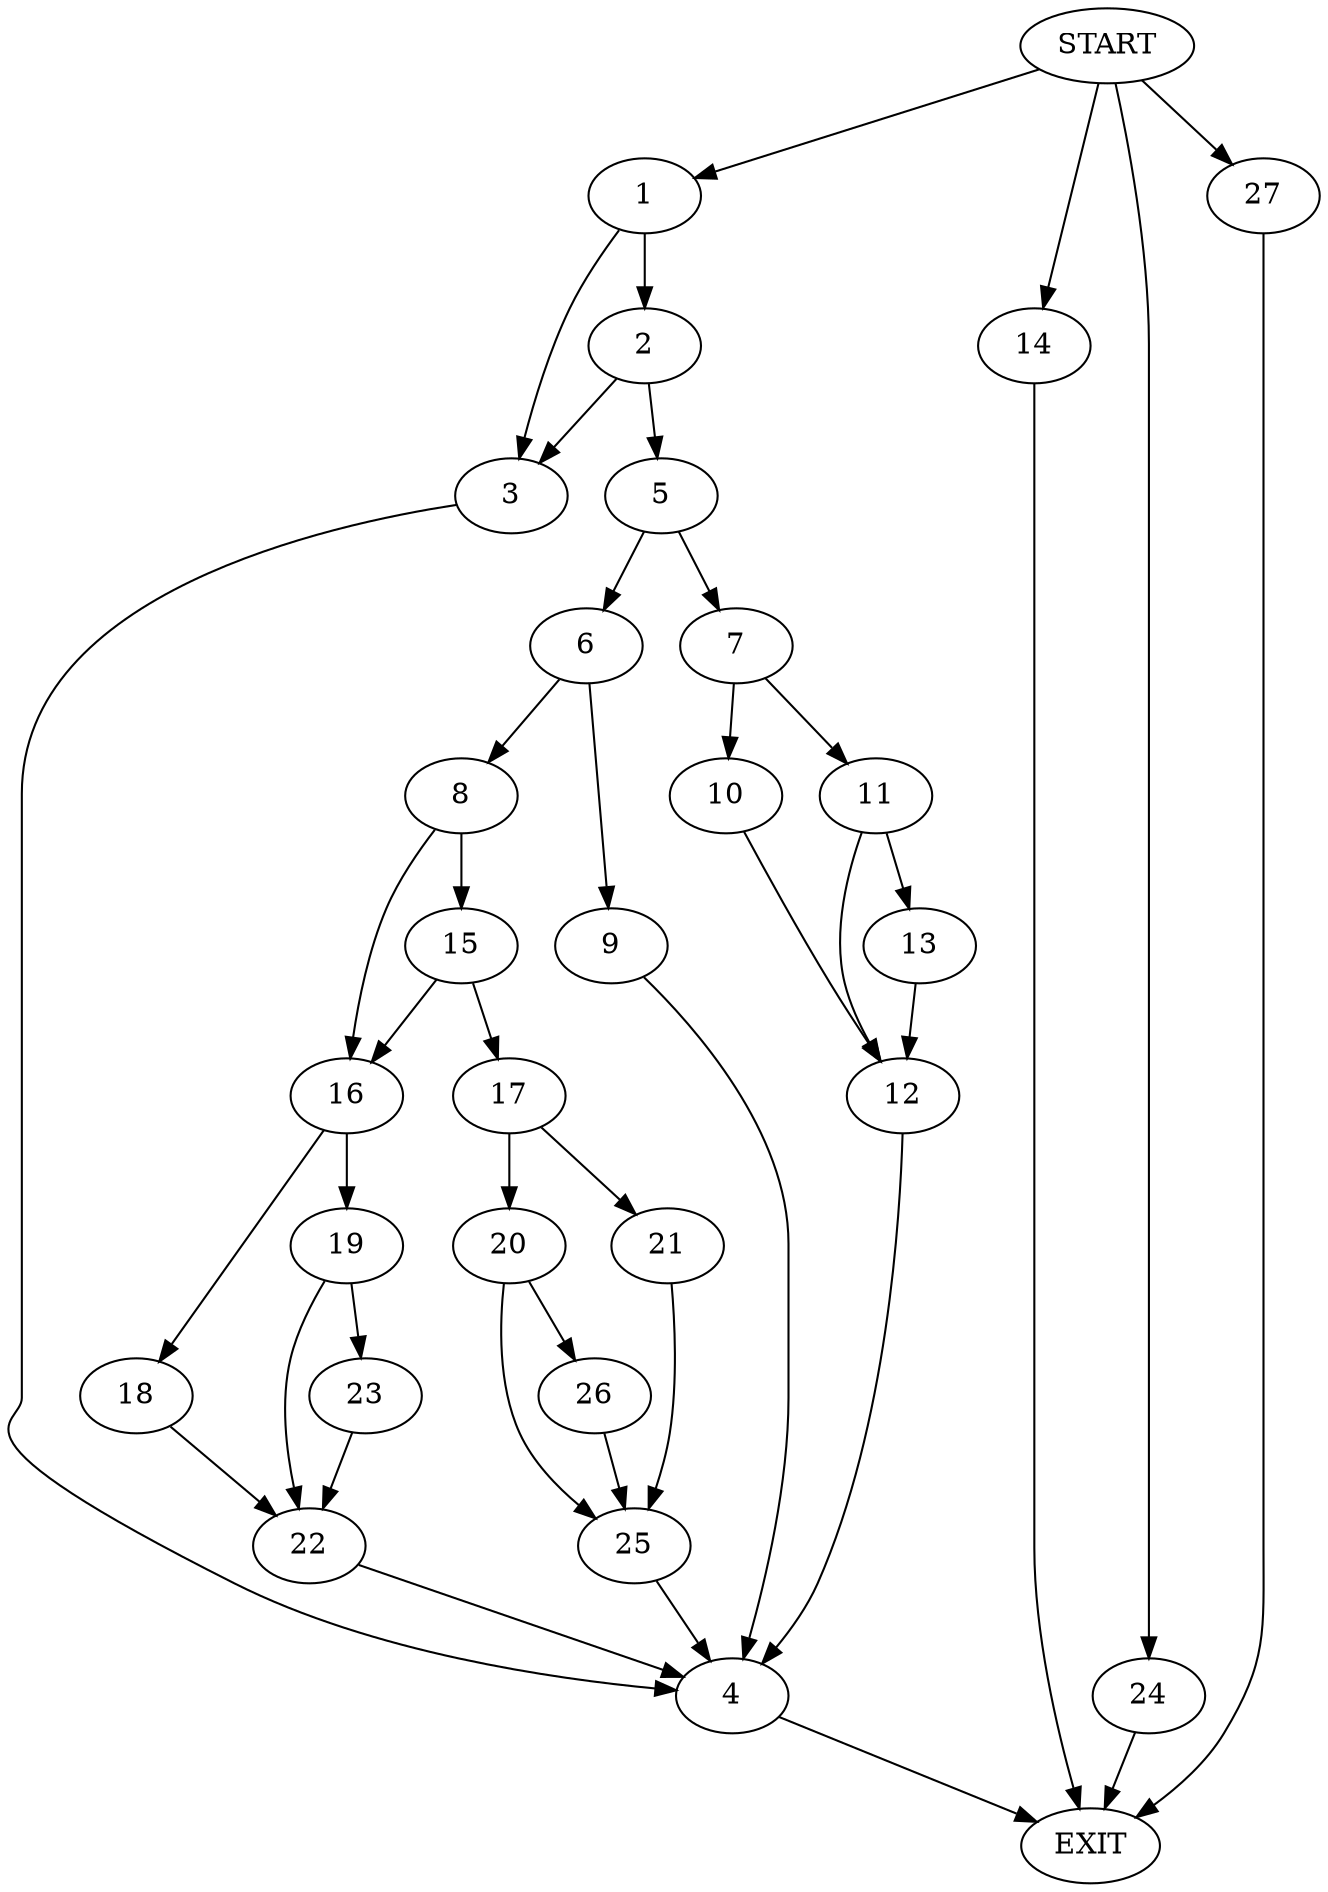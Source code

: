 digraph {
0 [label="START"]
28 [label="EXIT"]
0 -> 1
1 -> 2
1 -> 3
3 -> 4
2 -> 5
2 -> 3
5 -> 6
5 -> 7
4 -> 28
6 -> 8
6 -> 9
7 -> 10
7 -> 11
11 -> 12
11 -> 13
10 -> 12
12 -> 4
13 -> 12
0 -> 14
14 -> 28
9 -> 4
8 -> 15
8 -> 16
15 -> 17
15 -> 16
16 -> 18
16 -> 19
17 -> 20
17 -> 21
18 -> 22
19 -> 23
19 -> 22
22 -> 4
23 -> 22
0 -> 24
24 -> 28
21 -> 25
20 -> 26
20 -> 25
25 -> 4
26 -> 25
0 -> 27
27 -> 28
}
